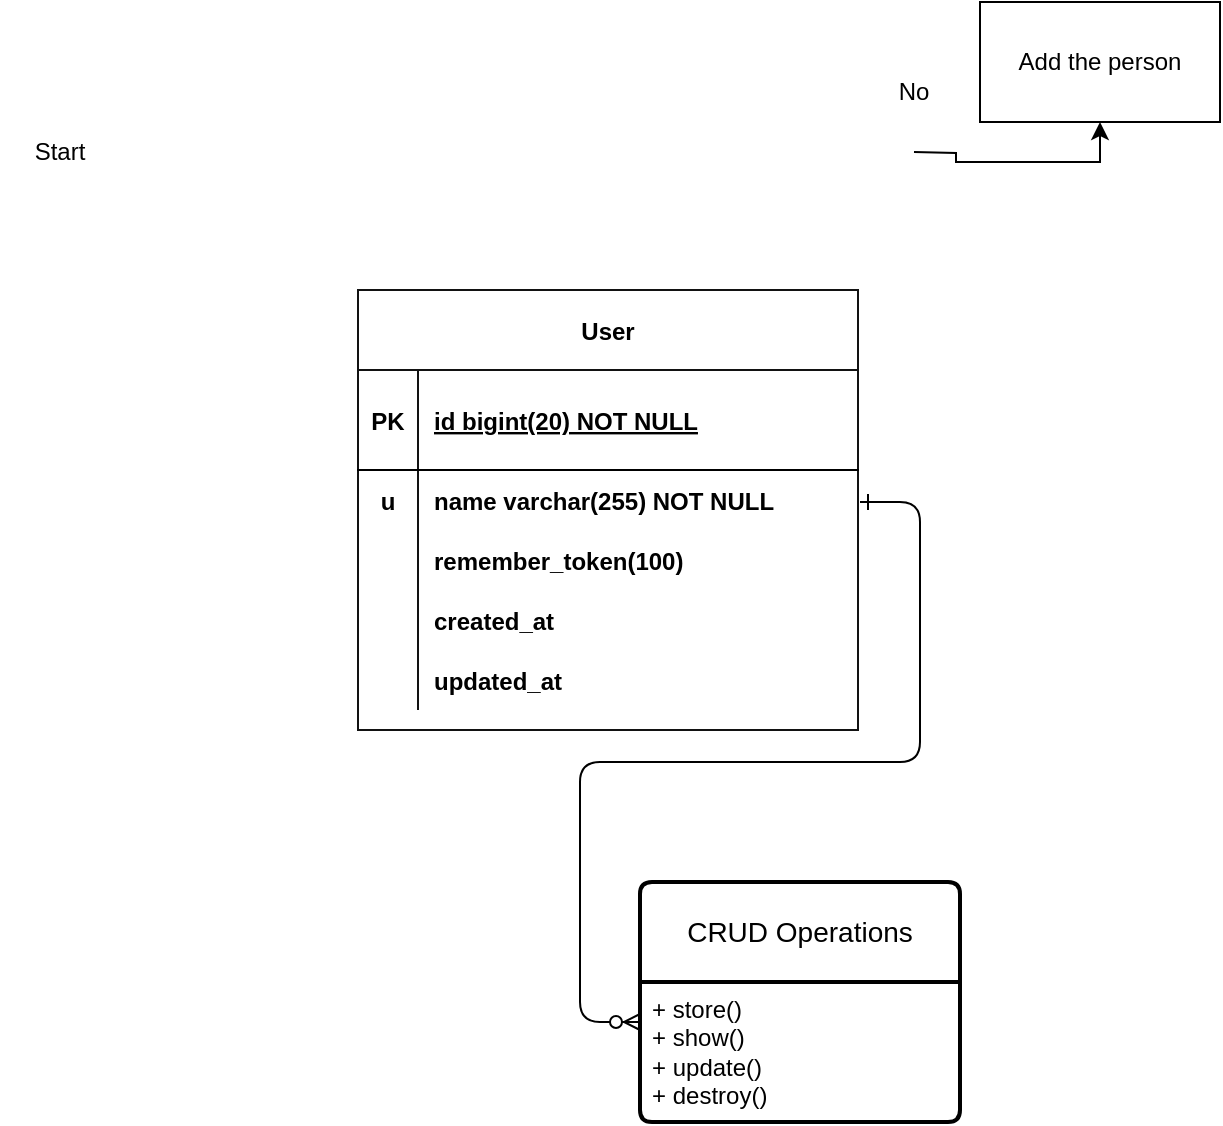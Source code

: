 <mxfile version="21.7.4" type="device">
  <diagram id="R2lEEEUBdFMjLlhIrx00" name="Page-1">
    <mxGraphModel dx="954" dy="1742" grid="0" gridSize="10" guides="1" tooltips="1" connect="1" arrows="1" fold="1" page="1" pageScale="1" pageWidth="850" pageHeight="1100" math="0" shadow="0" extFonts="Permanent Marker^https://fonts.googleapis.com/css?family=Permanent+Marker">
      <root>
        <mxCell id="0" />
        <mxCell id="1" parent="0" />
        <mxCell id="C-vyLk0tnHw3VtMMgP7b-1" value="" style="edgeStyle=entityRelationEdgeStyle;endArrow=ERzeroToMany;startArrow=ERone;endFill=1;startFill=0;exitX=1;exitY=0.5;exitDx=0;exitDy=0;" parent="1" edge="1">
          <mxGeometry width="100" height="100" relative="1" as="geometry">
            <mxPoint x="470" y="-820" as="sourcePoint" />
            <mxPoint x="360" y="-560" as="targetPoint" />
            <Array as="points">
              <mxPoint x="640" y="-570" />
              <mxPoint x="630" y="-560" />
              <mxPoint x="600" y="-610" />
              <mxPoint x="370" y="-675" />
              <mxPoint x="370" y="-560" />
              <mxPoint x="370" y="-560" />
            </Array>
          </mxGeometry>
        </mxCell>
        <mxCell id="C-vyLk0tnHw3VtMMgP7b-23" value="User" style="shape=table;startSize=40;container=1;collapsible=1;childLayout=tableLayout;fixedRows=1;rowLines=0;fontStyle=1;align=center;resizeLast=1;strokeColor=#121212;" parent="1" vertex="1">
          <mxGeometry x="219" y="-926" width="250" height="220" as="geometry" />
        </mxCell>
        <mxCell id="C-vyLk0tnHw3VtMMgP7b-24" value="" style="shape=partialRectangle;collapsible=0;dropTarget=0;pointerEvents=0;fillColor=none;points=[[0,0.5],[1,0.5]];portConstraint=eastwest;top=0;left=0;right=0;bottom=1;" parent="C-vyLk0tnHw3VtMMgP7b-23" vertex="1">
          <mxGeometry y="40" width="250" height="50" as="geometry" />
        </mxCell>
        <mxCell id="C-vyLk0tnHw3VtMMgP7b-25" value="PK" style="shape=partialRectangle;overflow=hidden;connectable=0;fillColor=none;top=0;left=0;bottom=0;right=0;fontStyle=1;" parent="C-vyLk0tnHw3VtMMgP7b-24" vertex="1">
          <mxGeometry width="30" height="50" as="geometry">
            <mxRectangle width="30" height="50" as="alternateBounds" />
          </mxGeometry>
        </mxCell>
        <mxCell id="C-vyLk0tnHw3VtMMgP7b-26" value="id bigint(20) NOT NULL " style="shape=partialRectangle;overflow=hidden;connectable=0;fillColor=none;top=0;left=0;bottom=0;right=0;align=left;spacingLeft=6;fontStyle=5;" parent="C-vyLk0tnHw3VtMMgP7b-24" vertex="1">
          <mxGeometry x="30" width="220" height="50" as="geometry">
            <mxRectangle width="220" height="50" as="alternateBounds" />
          </mxGeometry>
        </mxCell>
        <mxCell id="C-vyLk0tnHw3VtMMgP7b-27" value="" style="shape=partialRectangle;collapsible=0;dropTarget=0;pointerEvents=0;fillColor=none;points=[[0,0.5],[1,0.5]];portConstraint=eastwest;top=0;left=0;right=0;bottom=0;" parent="C-vyLk0tnHw3VtMMgP7b-23" vertex="1">
          <mxGeometry y="90" width="250" height="30" as="geometry" />
        </mxCell>
        <mxCell id="C-vyLk0tnHw3VtMMgP7b-28" value="u" style="shape=partialRectangle;overflow=hidden;connectable=0;fillColor=none;top=0;left=0;bottom=0;right=0;fontStyle=1" parent="C-vyLk0tnHw3VtMMgP7b-27" vertex="1">
          <mxGeometry width="30" height="30" as="geometry">
            <mxRectangle width="30" height="30" as="alternateBounds" />
          </mxGeometry>
        </mxCell>
        <mxCell id="C-vyLk0tnHw3VtMMgP7b-29" value="name varchar(255) NOT NULL" style="shape=partialRectangle;overflow=hidden;connectable=0;fillColor=none;top=0;left=0;bottom=0;right=0;align=left;spacingLeft=6;fontStyle=1" parent="C-vyLk0tnHw3VtMMgP7b-27" vertex="1">
          <mxGeometry x="30" width="220" height="30" as="geometry">
            <mxRectangle width="220" height="30" as="alternateBounds" />
          </mxGeometry>
        </mxCell>
        <mxCell id="yUv3rdcoGncK6cWs1dvJ-14" style="shape=partialRectangle;collapsible=0;dropTarget=0;pointerEvents=0;fillColor=none;points=[[0,0.5],[1,0.5]];portConstraint=eastwest;top=0;left=0;right=0;bottom=0;" vertex="1" parent="C-vyLk0tnHw3VtMMgP7b-23">
          <mxGeometry y="120" width="250" height="30" as="geometry" />
        </mxCell>
        <mxCell id="yUv3rdcoGncK6cWs1dvJ-15" style="shape=partialRectangle;overflow=hidden;connectable=0;fillColor=none;top=0;left=0;bottom=0;right=0;fontStyle=1" vertex="1" parent="yUv3rdcoGncK6cWs1dvJ-14">
          <mxGeometry width="30" height="30" as="geometry">
            <mxRectangle width="30" height="30" as="alternateBounds" />
          </mxGeometry>
        </mxCell>
        <mxCell id="yUv3rdcoGncK6cWs1dvJ-16" value="remember_token(100)" style="shape=partialRectangle;overflow=hidden;connectable=0;fillColor=none;top=0;left=0;bottom=0;right=0;align=left;spacingLeft=6;fontStyle=1" vertex="1" parent="yUv3rdcoGncK6cWs1dvJ-14">
          <mxGeometry x="30" width="220" height="30" as="geometry">
            <mxRectangle width="220" height="30" as="alternateBounds" />
          </mxGeometry>
        </mxCell>
        <mxCell id="yUv3rdcoGncK6cWs1dvJ-17" style="shape=partialRectangle;collapsible=0;dropTarget=0;pointerEvents=0;fillColor=none;points=[[0,0.5],[1,0.5]];portConstraint=eastwest;top=0;left=0;right=0;bottom=0;" vertex="1" parent="C-vyLk0tnHw3VtMMgP7b-23">
          <mxGeometry y="150" width="250" height="30" as="geometry" />
        </mxCell>
        <mxCell id="yUv3rdcoGncK6cWs1dvJ-18" style="shape=partialRectangle;overflow=hidden;connectable=0;fillColor=none;top=0;left=0;bottom=0;right=0;fontStyle=1" vertex="1" parent="yUv3rdcoGncK6cWs1dvJ-17">
          <mxGeometry width="30" height="30" as="geometry">
            <mxRectangle width="30" height="30" as="alternateBounds" />
          </mxGeometry>
        </mxCell>
        <mxCell id="yUv3rdcoGncK6cWs1dvJ-19" value="created_at" style="shape=partialRectangle;overflow=hidden;connectable=0;fillColor=none;top=0;left=0;bottom=0;right=0;align=left;spacingLeft=6;fontStyle=1" vertex="1" parent="yUv3rdcoGncK6cWs1dvJ-17">
          <mxGeometry x="30" width="220" height="30" as="geometry">
            <mxRectangle width="220" height="30" as="alternateBounds" />
          </mxGeometry>
        </mxCell>
        <mxCell id="yUv3rdcoGncK6cWs1dvJ-11" style="shape=partialRectangle;collapsible=0;dropTarget=0;pointerEvents=0;fillColor=none;points=[[0,0.5],[1,0.5]];portConstraint=eastwest;top=0;left=0;right=0;bottom=0;" vertex="1" parent="C-vyLk0tnHw3VtMMgP7b-23">
          <mxGeometry y="180" width="250" height="30" as="geometry" />
        </mxCell>
        <mxCell id="yUv3rdcoGncK6cWs1dvJ-12" style="shape=partialRectangle;overflow=hidden;connectable=0;fillColor=none;top=0;left=0;bottom=0;right=0;fontStyle=1" vertex="1" parent="yUv3rdcoGncK6cWs1dvJ-11">
          <mxGeometry width="30" height="30" as="geometry">
            <mxRectangle width="30" height="30" as="alternateBounds" />
          </mxGeometry>
        </mxCell>
        <mxCell id="yUv3rdcoGncK6cWs1dvJ-13" value="updated_at" style="shape=partialRectangle;overflow=hidden;connectable=0;fillColor=none;top=0;left=0;bottom=0;right=0;align=left;spacingLeft=6;fontStyle=1" vertex="1" parent="yUv3rdcoGncK6cWs1dvJ-11">
          <mxGeometry x="30" width="220" height="30" as="geometry">
            <mxRectangle width="220" height="30" as="alternateBounds" />
          </mxGeometry>
        </mxCell>
        <mxCell id="n4wvAJfvgu7_3MT9zor4-10" value="CRUD Operations" style="swimlane;childLayout=stackLayout;horizontal=1;startSize=50;horizontalStack=0;rounded=1;fontSize=14;fontStyle=0;strokeWidth=2;resizeParent=0;resizeLast=1;shadow=0;dashed=0;align=center;arcSize=4;whiteSpace=wrap;html=1;rotation=0;" parent="1" vertex="1">
          <mxGeometry x="360" y="-630" width="160" height="120" as="geometry" />
        </mxCell>
        <mxCell id="n4wvAJfvgu7_3MT9zor4-11" value="+ store()&lt;br&gt;+ show()&lt;br&gt;+ update()&lt;br&gt;+ destroy()" style="align=left;strokeColor=none;fillColor=none;spacingLeft=4;fontSize=12;verticalAlign=top;resizable=0;rotatable=0;part=1;html=1;rotation=0;" parent="n4wvAJfvgu7_3MT9zor4-10" vertex="1">
          <mxGeometry y="50" width="160" height="70" as="geometry" />
        </mxCell>
        <mxCell id="n4wvAJfvgu7_3MT9zor4-72" value="" style="edgeStyle=orthogonalEdgeStyle;rounded=0;orthogonalLoop=1;jettySize=auto;html=1;" parent="1" target="n4wvAJfvgu7_3MT9zor4-71" edge="1">
          <mxGeometry relative="1" as="geometry">
            <mxPoint x="497" y="-995" as="sourcePoint" />
          </mxGeometry>
        </mxCell>
        <mxCell id="n4wvAJfvgu7_3MT9zor4-71" value="Add the person" style="whiteSpace=wrap;html=1;" parent="1" vertex="1">
          <mxGeometry x="530" y="-1070" width="120" height="60" as="geometry" />
        </mxCell>
        <mxCell id="n4wvAJfvgu7_3MT9zor4-77" value="No" style="text;html=1;strokeColor=none;fillColor=none;align=center;verticalAlign=middle;whiteSpace=wrap;rounded=0;" parent="1" vertex="1">
          <mxGeometry x="467" y="-1040" width="60" height="30" as="geometry" />
        </mxCell>
        <mxCell id="n4wvAJfvgu7_3MT9zor4-85" value="Start" style="text;html=1;strokeColor=none;fillColor=none;align=center;verticalAlign=middle;whiteSpace=wrap;rounded=0;" parent="1" vertex="1">
          <mxGeometry x="40" y="-1010" width="60" height="30" as="geometry" />
        </mxCell>
      </root>
    </mxGraphModel>
  </diagram>
</mxfile>
